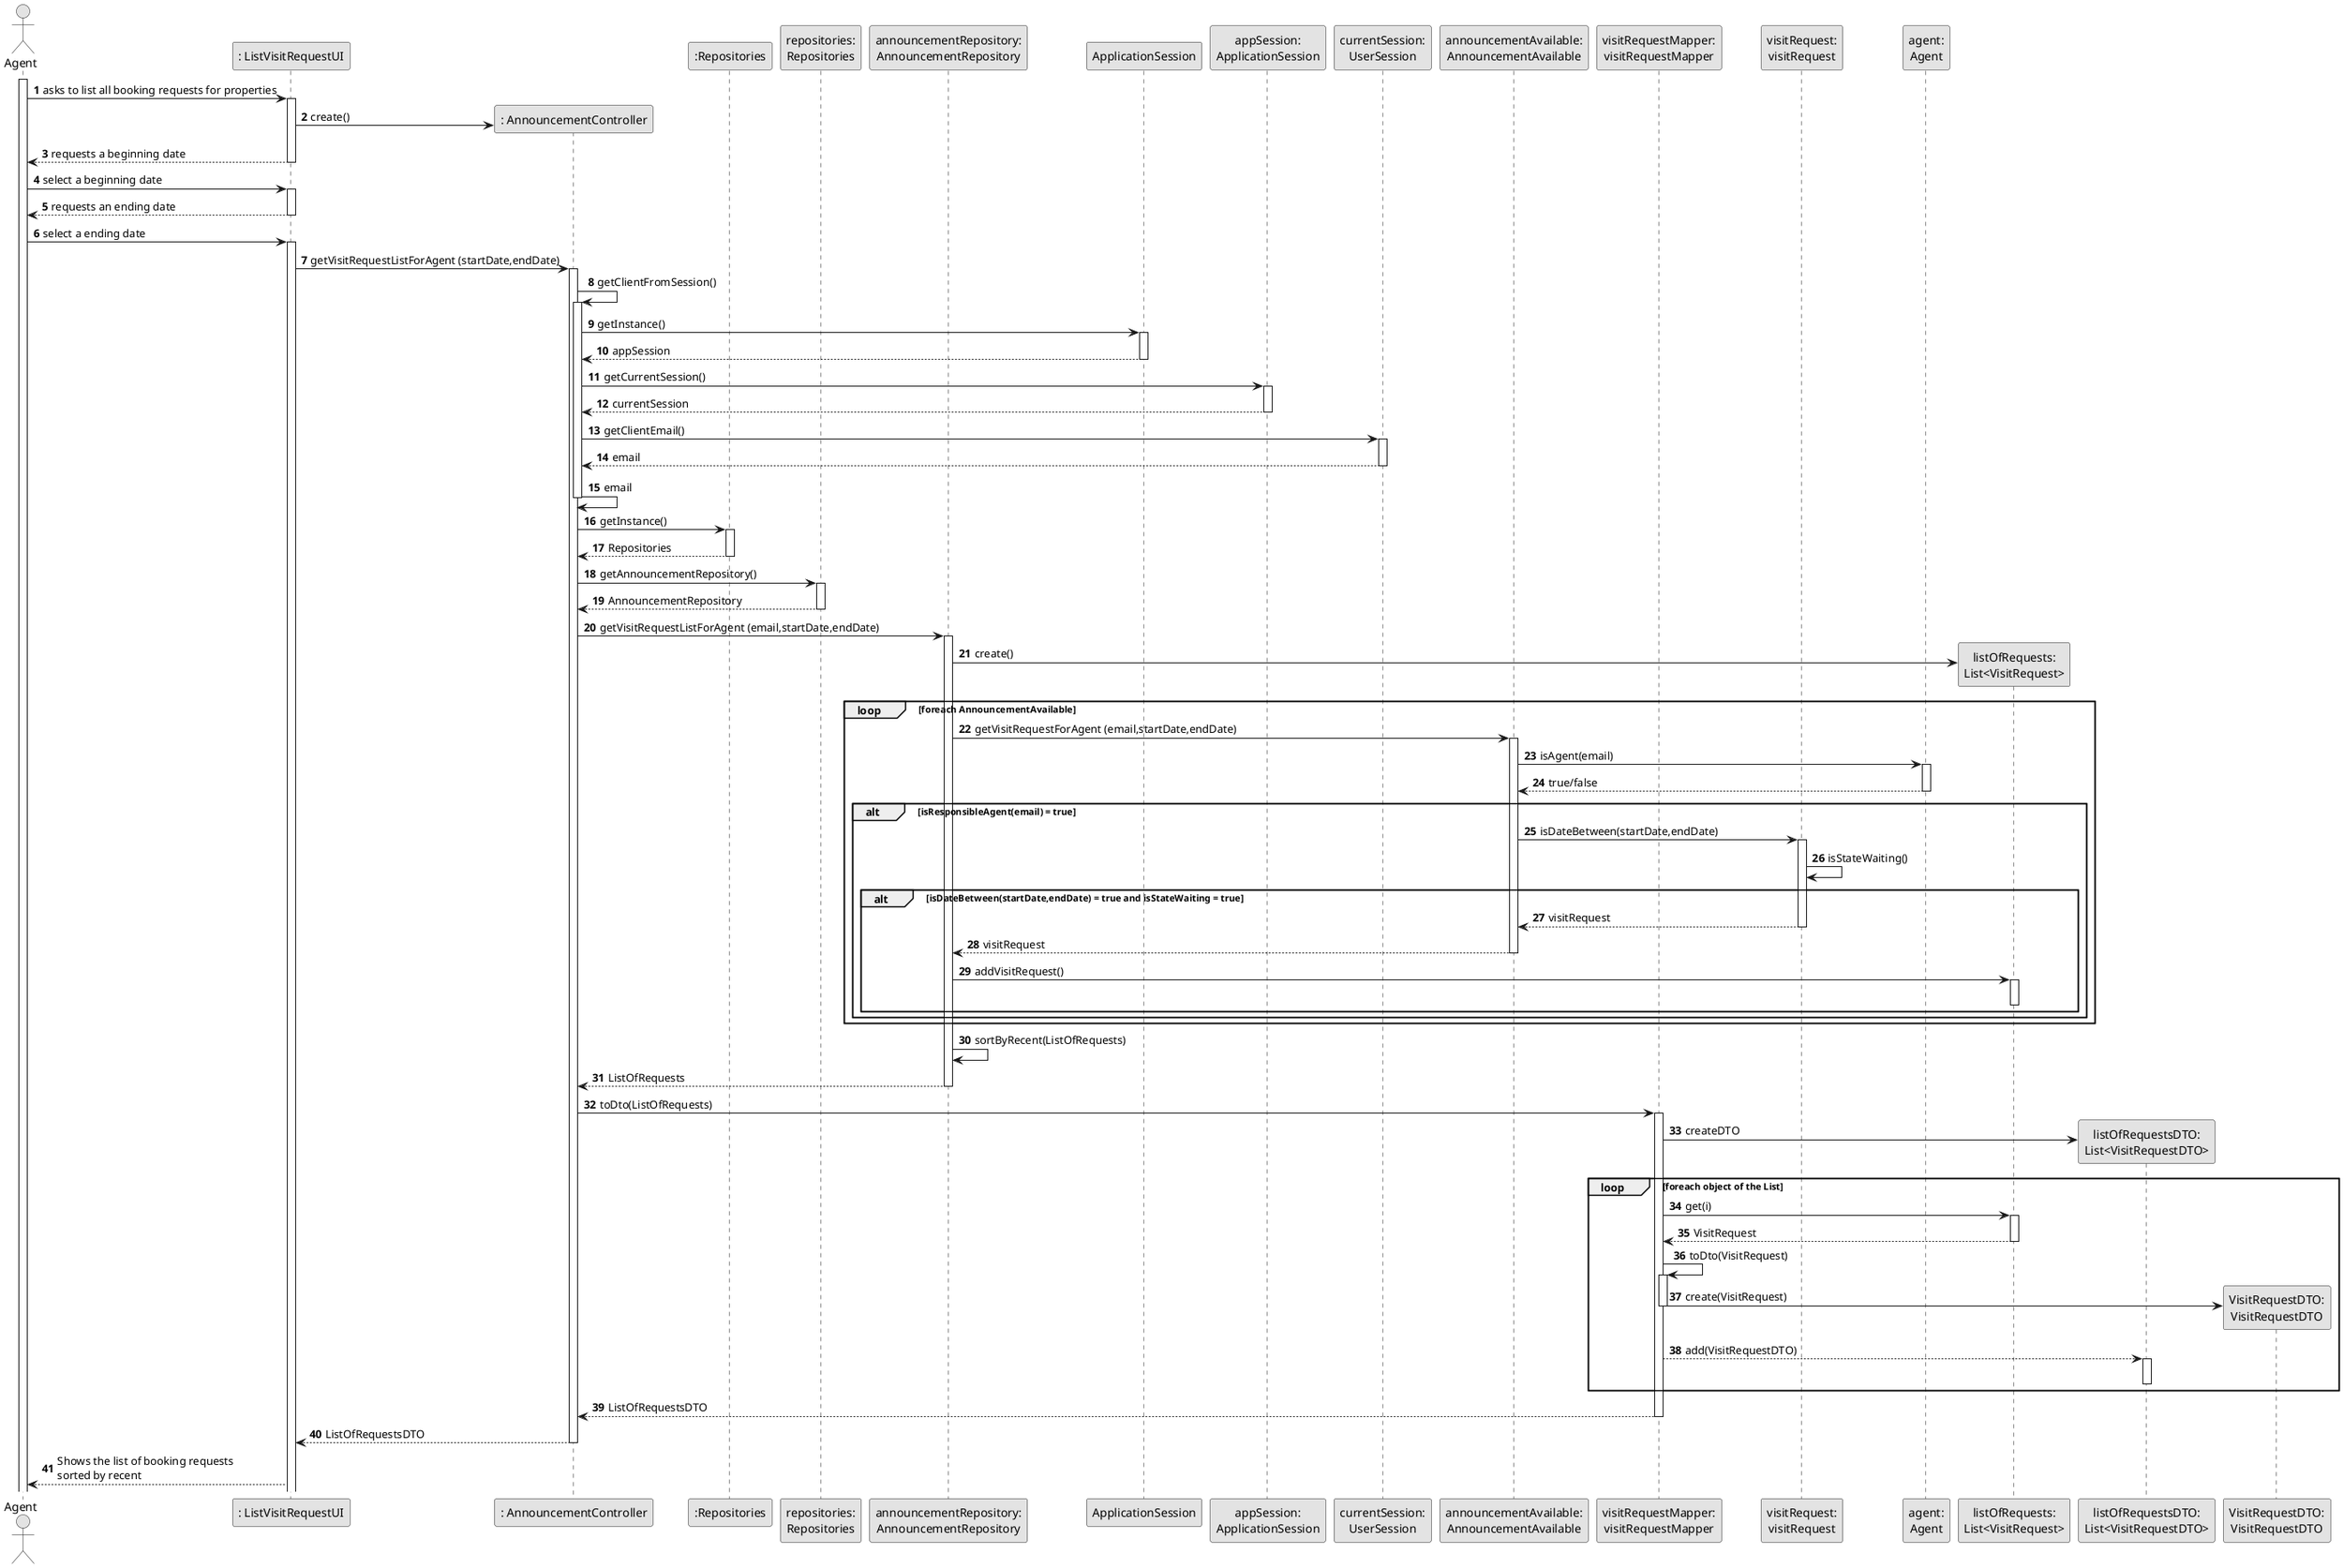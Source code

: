 @startuml
skinparam monochrome true
skinparam packageStyle rectangle
skinparam shadowing false

autonumber

actor "Agent" as agent
participant ": ListVisitRequestUI" as UI
participant ": AnnouncementController" as CTRL
participant ":AnnouncementController" as CTRL
participant ":Repositories" as REPO
participant "repositories:\nRepositories" as rep
participant "announcementRepository:\nAnnouncementRepository" as AnnouncementRepo
participant "ApplicationSession" as appSession
participant "appSession:\nApplicationSession" as app
participant "currentSession:\nUserSession" as session
participant "announcementAvailable:\nAnnouncementAvailable" as Announcement
participant "visitRequestMapper:\nvisitRequestMapper" as mapper

participant "visitRequest:\nvisitRequest" as visitRequest
participant "agent:\nAgent" as Agent


participant "listOfRequests:\nList<VisitRequest>" as List
participant "listOfRequestsDTO:\nList<VisitRequestDTO>" as ListDTO
participant "VisitRequestDTO:\nVisitRequestDTO" as DTO




activate agent
agent -> UI : asks to list all booking requests for properties
activate UI
UI->CTRL**:create()
UI--> agent: requests a beginning date
deactivate

agent->UI: select a beginning date
activate UI

UI-->agent: requests an ending date
deactivate
agent->UI: select a ending date

activate UI
    UI -> CTRL : getVisitRequestListForAgent (startDate,endDate)
                activate CTRL
                    CTRL -> CTRL : getClientFromSession()
                                    activate CTRL
                                    CTRL->appSession: getInstance()
                                    activate appSession
                                    appSession-->CTRL : appSession
                                    deactivate

                                    CTRL->app: getCurrentSession()
                                    activate app
                                    app-->CTRL : currentSession
                                    deactivate

                                    CTRL->session: getClientEmail()
                                    activate session
                                    session-->CTRL : email
                                        deactivate session
                                        CTRL -> CTRL : email
                                    deactivate CTRL

                    CTRL -> REPO: getInstance()
                      activate REPO

                    REPO --> CTRL : Repositories
                    deactivate REPO

                    CTRL -> rep: getAnnouncementRepository()
                                activate rep

                    rep --> CTRL : AnnouncementRepository
                    deactivate rep

                    CTRL -> AnnouncementRepo: getVisitRequestListForAgent (email,startDate,endDate)
                    activate AnnouncementRepo

                             AnnouncementRepo->List**:create()
                              loop foreach AnnouncementAvailable

                             AnnouncementRepo -> Announcement: getVisitRequestForAgent (email,startDate,endDate)

                             activate Announcement




                                 Announcement -> Agent : isAgent(email)
                                 activate Agent
                                 Agent --> Announcement: true/false
                                 deactivate
                                 alt isResponsibleAgent(email) = true

                                 Announcement -> visitRequest : isDateBetween(startDate,endDate)

                                 activate visitRequest
                                  visitRequest -> visitRequest : isStateWaiting()

                                    alt isDateBetween(startDate,endDate) = true and isStateWaiting = true
                                    visitRequest-->Announcement: visitRequest
                                    deactivate
                                    Announcement --> AnnouncementRepo : visitRequest
                                    deactivate Announcement

                                    AnnouncementRepo->List:addVisitRequest()
                                    activate List
                                    deactivate
                                    end

                                end
                                end



                                AnnouncementRepo -> AnnouncementRepo : sortByRecent(ListOfRequests)

                                AnnouncementRepo --> CTRL : ListOfRequests
                                deactivate AnnouncementRepo



                               CTRL -> mapper:toDto(ListOfRequests)
                                activate mapper

                                    mapper->ListDTO**:createDTO
                                    loop foreach object of the List
                                    mapper -> List : get(i)
                                    activate List
                                    List --> mapper : VisitRequest
                                    deactivate List

                                    mapper -> mapper : toDto(VisitRequest)
                                    activate mapper
                                    mapper-> DTO** : create(VisitRequest)
                                    deactivate
                                    mapper --> ListDTO : add(VisitRequestDTO)
                                    activate ListDTO
                                    deactivate

                                    end



                                    mapper --> CTRL : ListOfRequestsDTO
                                deactivate
                             deactivate Announcement


                    deactivate AnnouncementRepo


                CTRL --> UI : ListOfRequestsDTO
                deactivate CTRL

UI-->agent: Shows the list of booking requests \nsorted by recent










@enduml